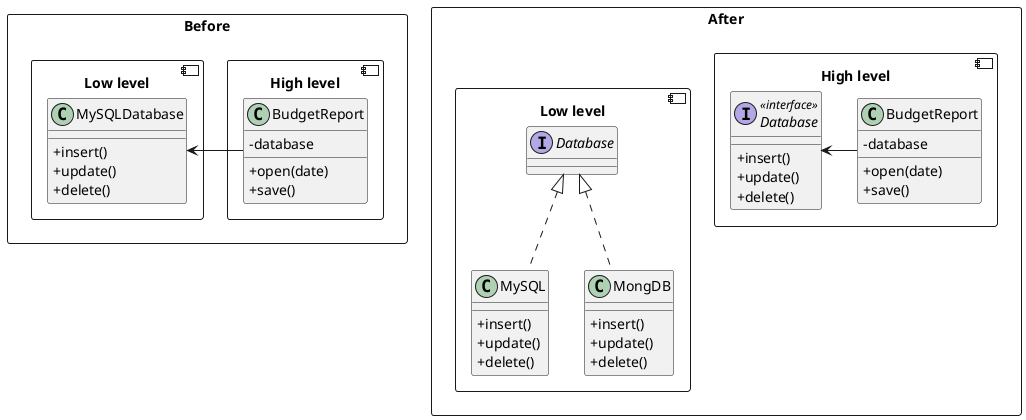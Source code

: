 @startuml Dependency Inversion Principle
skinparam ClassAttributeIconSize 0

package Before <<Rectangle>> {
  component "High level" as HL1 {
    class "BudgetReport" as BR1 {
      - database
      + open(date)
      + save()
    }
  }

  component "Low level" as LL1 {
    class "MySQLDatabase" as MySQL1 {
      + insert()
      + update()
      + delete()
    }
  }

  MySQL1 <- BR1
}

package After <<Rectangle>> {
  component "High level" as HL2 {
    class "BudgetReport" as BR2 {
      - database
      + open(date)
      + save()
    }

    interface Database <<interface>> {
      + insert()
      + update()
      + delete()
    }

    Database <- BR2
  }

  component "Low level" as LL2 {
    class "MySQL" as MySQL2 implements Database {
      + insert()
      + update()
      + delete()
    }

    class "MongDB" as MongDB implements Database {
      + insert()
      + update()
      + delete()
    }
  }
}
@enduml